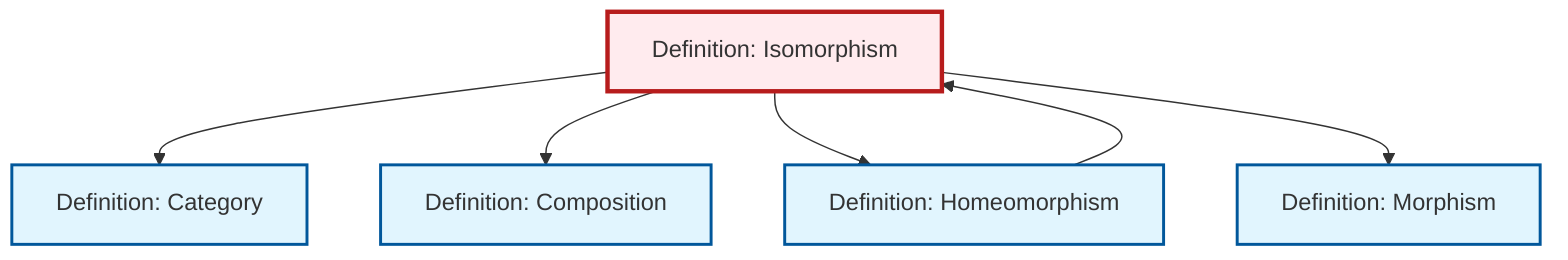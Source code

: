 graph TD
    classDef definition fill:#e1f5fe,stroke:#01579b,stroke-width:2px
    classDef theorem fill:#f3e5f5,stroke:#4a148c,stroke-width:2px
    classDef axiom fill:#fff3e0,stroke:#e65100,stroke-width:2px
    classDef example fill:#e8f5e9,stroke:#1b5e20,stroke-width:2px
    classDef current fill:#ffebee,stroke:#b71c1c,stroke-width:3px
    def-morphism["Definition: Morphism"]:::definition
    def-isomorphism["Definition: Isomorphism"]:::definition
    def-category["Definition: Category"]:::definition
    def-homeomorphism["Definition: Homeomorphism"]:::definition
    def-composition["Definition: Composition"]:::definition
    def-isomorphism --> def-category
    def-isomorphism --> def-composition
    def-isomorphism --> def-homeomorphism
    def-homeomorphism --> def-isomorphism
    def-isomorphism --> def-morphism
    class def-isomorphism current